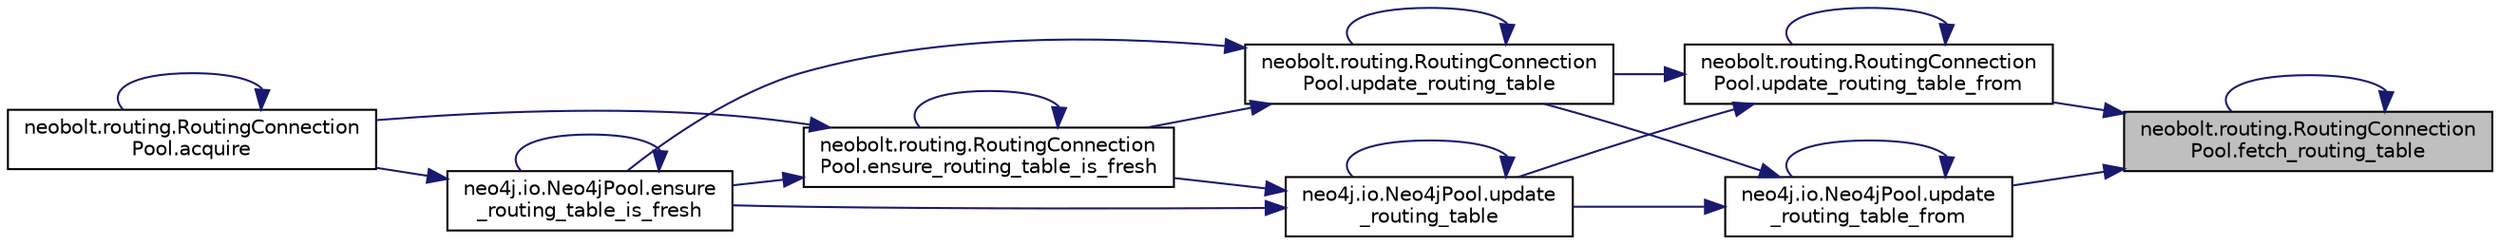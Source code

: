 digraph "neobolt.routing.RoutingConnectionPool.fetch_routing_table"
{
 // LATEX_PDF_SIZE
  edge [fontname="Helvetica",fontsize="10",labelfontname="Helvetica",labelfontsize="10"];
  node [fontname="Helvetica",fontsize="10",shape=record];
  rankdir="RL";
  Node1 [label="neobolt.routing.RoutingConnection\lPool.fetch_routing_table",height=0.2,width=0.4,color="black", fillcolor="grey75", style="filled", fontcolor="black",tooltip=" "];
  Node1 -> Node1 [dir="back",color="midnightblue",fontsize="10",style="solid",fontname="Helvetica"];
  Node1 -> Node2 [dir="back",color="midnightblue",fontsize="10",style="solid",fontname="Helvetica"];
  Node2 [label="neobolt.routing.RoutingConnection\lPool.update_routing_table_from",height=0.2,width=0.4,color="black", fillcolor="white", style="filled",URL="$d6/df7/classneobolt_1_1routing_1_1_routing_connection_pool.html#a85739066014e0d4de6adf99dddc30341",tooltip=" "];
  Node2 -> Node3 [dir="back",color="midnightblue",fontsize="10",style="solid",fontname="Helvetica"];
  Node3 [label="neobolt.routing.RoutingConnection\lPool.update_routing_table",height=0.2,width=0.4,color="black", fillcolor="white", style="filled",URL="$d6/df7/classneobolt_1_1routing_1_1_routing_connection_pool.html#a9040e4c4018e950445093abb736d3d5b",tooltip=" "];
  Node3 -> Node4 [dir="back",color="midnightblue",fontsize="10",style="solid",fontname="Helvetica"];
  Node4 [label="neo4j.io.Neo4jPool.ensure\l_routing_table_is_fresh",height=0.2,width=0.4,color="black", fillcolor="white", style="filled",URL="$d4/dee/classneo4j_1_1io_1_1_neo4j_pool.html#a02426f7388de94e2c41bd9646d600796",tooltip=" "];
  Node4 -> Node5 [dir="back",color="midnightblue",fontsize="10",style="solid",fontname="Helvetica"];
  Node5 [label="neobolt.routing.RoutingConnection\lPool.acquire",height=0.2,width=0.4,color="black", fillcolor="white", style="filled",URL="$d6/df7/classneobolt_1_1routing_1_1_routing_connection_pool.html#a2b9873acaddbbdfa059cd66e903e689d",tooltip=" "];
  Node5 -> Node5 [dir="back",color="midnightblue",fontsize="10",style="solid",fontname="Helvetica"];
  Node4 -> Node4 [dir="back",color="midnightblue",fontsize="10",style="solid",fontname="Helvetica"];
  Node3 -> Node6 [dir="back",color="midnightblue",fontsize="10",style="solid",fontname="Helvetica"];
  Node6 [label="neobolt.routing.RoutingConnection\lPool.ensure_routing_table_is_fresh",height=0.2,width=0.4,color="black", fillcolor="white", style="filled",URL="$d6/df7/classneobolt_1_1routing_1_1_routing_connection_pool.html#ae743d6f33bb4d6770edfcf6eb3b054d9",tooltip=" "];
  Node6 -> Node5 [dir="back",color="midnightblue",fontsize="10",style="solid",fontname="Helvetica"];
  Node6 -> Node4 [dir="back",color="midnightblue",fontsize="10",style="solid",fontname="Helvetica"];
  Node6 -> Node6 [dir="back",color="midnightblue",fontsize="10",style="solid",fontname="Helvetica"];
  Node3 -> Node3 [dir="back",color="midnightblue",fontsize="10",style="solid",fontname="Helvetica"];
  Node2 -> Node7 [dir="back",color="midnightblue",fontsize="10",style="solid",fontname="Helvetica"];
  Node7 [label="neo4j.io.Neo4jPool.update\l_routing_table",height=0.2,width=0.4,color="black", fillcolor="white", style="filled",URL="$d4/dee/classneo4j_1_1io_1_1_neo4j_pool.html#ae2c1a9f783f413de676899eb3bb43235",tooltip=" "];
  Node7 -> Node4 [dir="back",color="midnightblue",fontsize="10",style="solid",fontname="Helvetica"];
  Node7 -> Node6 [dir="back",color="midnightblue",fontsize="10",style="solid",fontname="Helvetica"];
  Node7 -> Node7 [dir="back",color="midnightblue",fontsize="10",style="solid",fontname="Helvetica"];
  Node2 -> Node2 [dir="back",color="midnightblue",fontsize="10",style="solid",fontname="Helvetica"];
  Node1 -> Node8 [dir="back",color="midnightblue",fontsize="10",style="solid",fontname="Helvetica"];
  Node8 [label="neo4j.io.Neo4jPool.update\l_routing_table_from",height=0.2,width=0.4,color="black", fillcolor="white", style="filled",URL="$d4/dee/classneo4j_1_1io_1_1_neo4j_pool.html#acf812e0f926fa2429893d160dcd9575d",tooltip=" "];
  Node8 -> Node3 [dir="back",color="midnightblue",fontsize="10",style="solid",fontname="Helvetica"];
  Node8 -> Node7 [dir="back",color="midnightblue",fontsize="10",style="solid",fontname="Helvetica"];
  Node8 -> Node8 [dir="back",color="midnightblue",fontsize="10",style="solid",fontname="Helvetica"];
}
